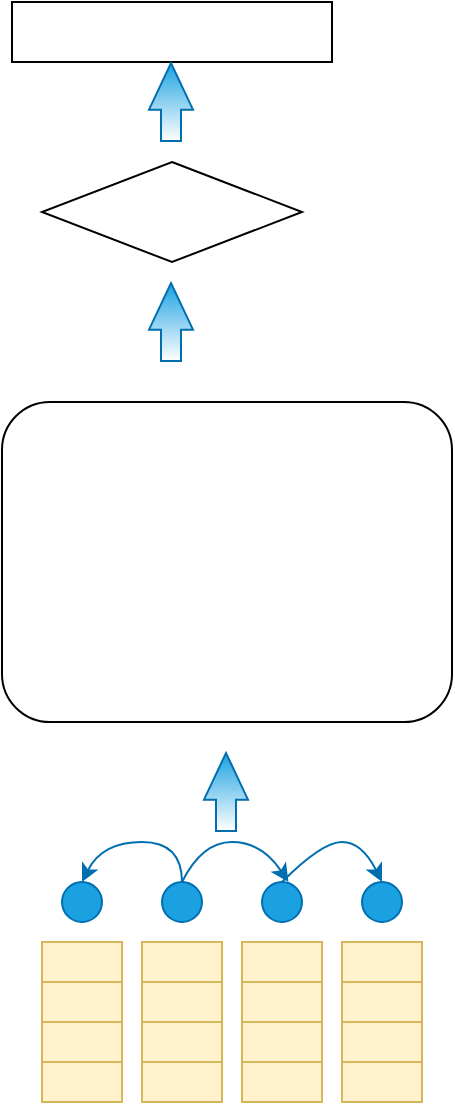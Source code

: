 <mxfile version="17.4.6" type="github">
  <diagram id="VFLp4C9wst7MWV0tXBqA" name="Page-1">
    <mxGraphModel dx="1422" dy="762" grid="1" gridSize="10" guides="1" tooltips="1" connect="1" arrows="1" fold="1" page="1" pageScale="1" pageWidth="827" pageHeight="1169" math="0" shadow="0">
      <root>
        <mxCell id="0" />
        <mxCell id="1" parent="0" />
        <mxCell id="xceocJhuSqhBGVP0jAdD-20" value="" style="rounded=0;whiteSpace=wrap;html=1;fillColor=#fff2cc;strokeColor=#d6b656;" vertex="1" parent="1">
          <mxGeometry x="210" y="680" width="40" height="20" as="geometry" />
        </mxCell>
        <mxCell id="xceocJhuSqhBGVP0jAdD-21" value="" style="rounded=0;whiteSpace=wrap;html=1;fillColor=#fff2cc;strokeColor=#d6b656;" vertex="1" parent="1">
          <mxGeometry x="210" y="700" width="40" height="20" as="geometry" />
        </mxCell>
        <mxCell id="xceocJhuSqhBGVP0jAdD-25" value="" style="rounded=0;whiteSpace=wrap;html=1;fillColor=#fff2cc;strokeColor=#d6b656;" vertex="1" parent="1">
          <mxGeometry x="260" y="680" width="40" height="20" as="geometry" />
        </mxCell>
        <mxCell id="xceocJhuSqhBGVP0jAdD-28" value="" style="rounded=0;whiteSpace=wrap;html=1;fillColor=#fff2cc;strokeColor=#d6b656;" vertex="1" parent="1">
          <mxGeometry x="260" y="700" width="40" height="20" as="geometry" />
        </mxCell>
        <mxCell id="xceocJhuSqhBGVP0jAdD-29" value="" style="ellipse;whiteSpace=wrap;html=1;aspect=fixed;fillColor=#1ba1e2;fontColor=#ffffff;strokeColor=#006EAF;" vertex="1" parent="1">
          <mxGeometry x="120" y="650" width="20" height="20" as="geometry" />
        </mxCell>
        <mxCell id="xceocJhuSqhBGVP0jAdD-31" value="" style="ellipse;whiteSpace=wrap;html=1;aspect=fixed;fillColor=#1ba1e2;fontColor=#ffffff;strokeColor=#006EAF;" vertex="1" parent="1">
          <mxGeometry x="270" y="650" width="20" height="20" as="geometry" />
        </mxCell>
        <mxCell id="xceocJhuSqhBGVP0jAdD-43" value="" style="curved=1;endArrow=classic;html=1;rounded=0;exitX=0.5;exitY=0;exitDx=0;exitDy=0;fillColor=#1ba1e2;strokeColor=#006EAF;" edge="1" parent="1" source="xceocJhuSqhBGVP0jAdD-61">
          <mxGeometry width="50" height="50" relative="1" as="geometry">
            <mxPoint x="141.79" y="645.14" as="sourcePoint" />
            <mxPoint x="233.215" y="649.995" as="targetPoint" />
            <Array as="points">
              <mxPoint x="190" y="630" />
              <mxPoint x="220" y="630" />
            </Array>
          </mxGeometry>
        </mxCell>
        <mxCell id="xceocJhuSqhBGVP0jAdD-45" value="" style="curved=1;endArrow=classic;html=1;rounded=0;entryX=0.5;entryY=0;entryDx=0;entryDy=0;fillColor=#1ba1e2;strokeColor=#006EAF;exitX=0.5;exitY=0;exitDx=0;exitDy=0;" edge="1" parent="1" source="xceocJhuSqhBGVP0jAdD-61" target="xceocJhuSqhBGVP0jAdD-29">
          <mxGeometry width="50" height="50" relative="1" as="geometry">
            <mxPoint x="150" y="650" as="sourcePoint" />
            <mxPoint x="440" y="620" as="targetPoint" />
            <Array as="points">
              <mxPoint x="180" y="630" />
              <mxPoint x="140" y="630" />
            </Array>
          </mxGeometry>
        </mxCell>
        <mxCell id="xceocJhuSqhBGVP0jAdD-48" value="" style="rounded=1;whiteSpace=wrap;html=1;" vertex="1" parent="1">
          <mxGeometry x="90" y="410" width="225" height="160" as="geometry" />
        </mxCell>
        <mxCell id="xceocJhuSqhBGVP0jAdD-51" value="" style="shape=flexArrow;endArrow=classic;html=1;rounded=0;endWidth=11;endSize=7.44;fillColor=#1ba1e2;strokeColor=#006EAF;gradientColor=#ffffff;" edge="1" parent="1">
          <mxGeometry width="50" height="50" relative="1" as="geometry">
            <mxPoint x="202" y="625" as="sourcePoint" />
            <mxPoint x="202" y="585" as="targetPoint" />
          </mxGeometry>
        </mxCell>
        <mxCell id="xceocJhuSqhBGVP0jAdD-52" value="" style="rhombus;whiteSpace=wrap;html=1;" vertex="1" parent="1">
          <mxGeometry x="110" y="290" width="130" height="50" as="geometry" />
        </mxCell>
        <mxCell id="xceocJhuSqhBGVP0jAdD-53" value="" style="rounded=0;whiteSpace=wrap;html=1;" vertex="1" parent="1">
          <mxGeometry x="95" y="210" width="160" height="30" as="geometry" />
        </mxCell>
        <mxCell id="xceocJhuSqhBGVP0jAdD-54" value="" style="shape=flexArrow;endArrow=classic;html=1;rounded=0;endWidth=11;endSize=7.44;fillColor=#1ba1e2;strokeColor=#006EAF;gradientColor=#ffffff;" edge="1" parent="1">
          <mxGeometry width="50" height="50" relative="1" as="geometry">
            <mxPoint x="174.5" y="280" as="sourcePoint" />
            <mxPoint x="174.5" y="240" as="targetPoint" />
          </mxGeometry>
        </mxCell>
        <mxCell id="xceocJhuSqhBGVP0jAdD-55" value="" style="shape=flexArrow;endArrow=classic;html=1;rounded=0;endWidth=11;endSize=7.44;fillColor=#1ba1e2;strokeColor=#006EAF;gradientColor=#ffffff;" edge="1" parent="1">
          <mxGeometry width="50" height="50" relative="1" as="geometry">
            <mxPoint x="174.5" y="390" as="sourcePoint" />
            <mxPoint x="174.5" y="350" as="targetPoint" />
          </mxGeometry>
        </mxCell>
        <mxCell id="xceocJhuSqhBGVP0jAdD-56" value="" style="rounded=0;whiteSpace=wrap;html=1;fillColor=#fff2cc;strokeColor=#d6b656;" vertex="1" parent="1">
          <mxGeometry x="260" y="740" width="40" height="20" as="geometry" />
        </mxCell>
        <mxCell id="xceocJhuSqhBGVP0jAdD-57" value="" style="rounded=0;whiteSpace=wrap;html=1;fillColor=#fff2cc;strokeColor=#d6b656;" vertex="1" parent="1">
          <mxGeometry x="260" y="720" width="40" height="20" as="geometry" />
        </mxCell>
        <mxCell id="xceocJhuSqhBGVP0jAdD-61" value="" style="ellipse;whiteSpace=wrap;html=1;aspect=fixed;fillColor=#1ba1e2;fontColor=#ffffff;strokeColor=#006EAF;" vertex="1" parent="1">
          <mxGeometry x="170" y="650" width="20" height="20" as="geometry" />
        </mxCell>
        <mxCell id="xceocJhuSqhBGVP0jAdD-64" value="" style="rounded=0;whiteSpace=wrap;html=1;fillColor=#fff2cc;strokeColor=#d6b656;" vertex="1" parent="1">
          <mxGeometry x="110" y="740" width="40" height="20" as="geometry" />
        </mxCell>
        <mxCell id="xceocJhuSqhBGVP0jAdD-65" value="" style="rounded=0;whiteSpace=wrap;html=1;fillColor=#fff2cc;strokeColor=#d6b656;" vertex="1" parent="1">
          <mxGeometry x="110" y="720" width="40" height="20" as="geometry" />
        </mxCell>
        <mxCell id="xceocJhuSqhBGVP0jAdD-66" value="" style="rounded=0;whiteSpace=wrap;html=1;fillColor=#fff2cc;strokeColor=#d6b656;" vertex="1" parent="1">
          <mxGeometry x="110" y="700" width="40" height="20" as="geometry" />
        </mxCell>
        <mxCell id="xceocJhuSqhBGVP0jAdD-67" value="" style="rounded=0;whiteSpace=wrap;html=1;fillColor=#fff2cc;strokeColor=#d6b656;" vertex="1" parent="1">
          <mxGeometry x="110" y="680" width="40" height="20" as="geometry" />
        </mxCell>
        <mxCell id="xceocJhuSqhBGVP0jAdD-68" value="" style="rounded=0;whiteSpace=wrap;html=1;fillColor=#fff2cc;strokeColor=#d6b656;" vertex="1" parent="1">
          <mxGeometry x="160" y="680" width="40" height="20" as="geometry" />
        </mxCell>
        <mxCell id="xceocJhuSqhBGVP0jAdD-69" value="" style="rounded=0;whiteSpace=wrap;html=1;fillColor=#fff2cc;strokeColor=#d6b656;" vertex="1" parent="1">
          <mxGeometry x="160" y="700" width="40" height="20" as="geometry" />
        </mxCell>
        <mxCell id="xceocJhuSqhBGVP0jAdD-70" value="" style="rounded=0;whiteSpace=wrap;html=1;fillColor=#fff2cc;strokeColor=#d6b656;" vertex="1" parent="1">
          <mxGeometry x="160" y="720" width="40" height="20" as="geometry" />
        </mxCell>
        <mxCell id="xceocJhuSqhBGVP0jAdD-71" value="" style="rounded=0;whiteSpace=wrap;html=1;fillColor=#fff2cc;strokeColor=#d6b656;" vertex="1" parent="1">
          <mxGeometry x="160" y="740" width="40" height="20" as="geometry" />
        </mxCell>
        <mxCell id="xceocJhuSqhBGVP0jAdD-72" value="" style="rounded=0;whiteSpace=wrap;html=1;fillColor=#fff2cc;strokeColor=#d6b656;" vertex="1" parent="1">
          <mxGeometry x="210" y="740" width="40" height="20" as="geometry" />
        </mxCell>
        <mxCell id="xceocJhuSqhBGVP0jAdD-73" value="" style="rounded=0;whiteSpace=wrap;html=1;fillColor=#fff2cc;strokeColor=#d6b656;" vertex="1" parent="1">
          <mxGeometry x="210" y="720" width="40" height="20" as="geometry" />
        </mxCell>
        <mxCell id="xceocJhuSqhBGVP0jAdD-85" value="" style="ellipse;whiteSpace=wrap;html=1;aspect=fixed;fillColor=#1ba1e2;fontColor=#ffffff;strokeColor=#006EAF;" vertex="1" parent="1">
          <mxGeometry x="220" y="650" width="20" height="20" as="geometry" />
        </mxCell>
        <mxCell id="xceocJhuSqhBGVP0jAdD-86" value="" style="curved=1;endArrow=classic;html=1;rounded=0;exitX=0.5;exitY=0;exitDx=0;exitDy=0;entryX=0.5;entryY=0;entryDx=0;entryDy=0;fillColor=#1ba1e2;strokeColor=#006EAF;" edge="1" parent="1" source="xceocJhuSqhBGVP0jAdD-85" target="xceocJhuSqhBGVP0jAdD-31">
          <mxGeometry width="50" height="50" relative="1" as="geometry">
            <mxPoint x="390" y="620" as="sourcePoint" />
            <mxPoint x="440" y="570" as="targetPoint" />
            <Array as="points">
              <mxPoint x="250" y="630" />
              <mxPoint x="270" y="630" />
            </Array>
          </mxGeometry>
        </mxCell>
      </root>
    </mxGraphModel>
  </diagram>
</mxfile>
